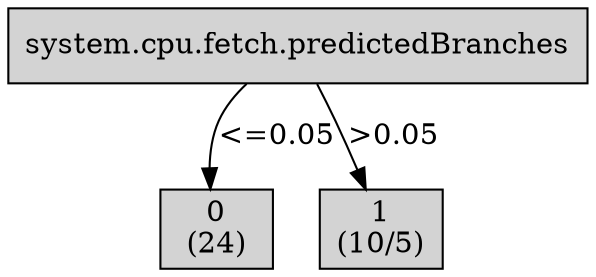 digraph ID3_Tree {
"0" [shape=box, style=filled, label="system.cpu.fetch.predictedBranches
", weight=1]
"1" [shape=box, style=filled, label="0
(24)
", weight=2]
0 -> 1 [ label = "<=0.05"];
"2" [shape=box, style=filled, label="1
(10/5)
", weight=2]
0 -> 2 [ label = ">0.05"];
{rank=same; 0;};
{rank=same; 1;2;};
}